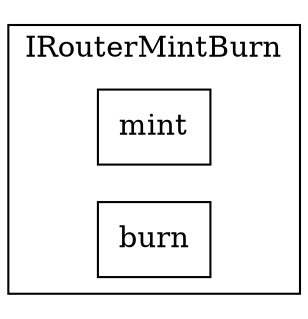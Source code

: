 strict digraph {
rankdir="LR"
node [shape=box]
subgraph cluster_526_IRouterMintBurn {
label = "IRouterMintBurn"
"526_mint" [label="mint"]
"526_burn" [label="burn"]
}subgraph cluster_solidity {
label = "[Solidity]"
}
}